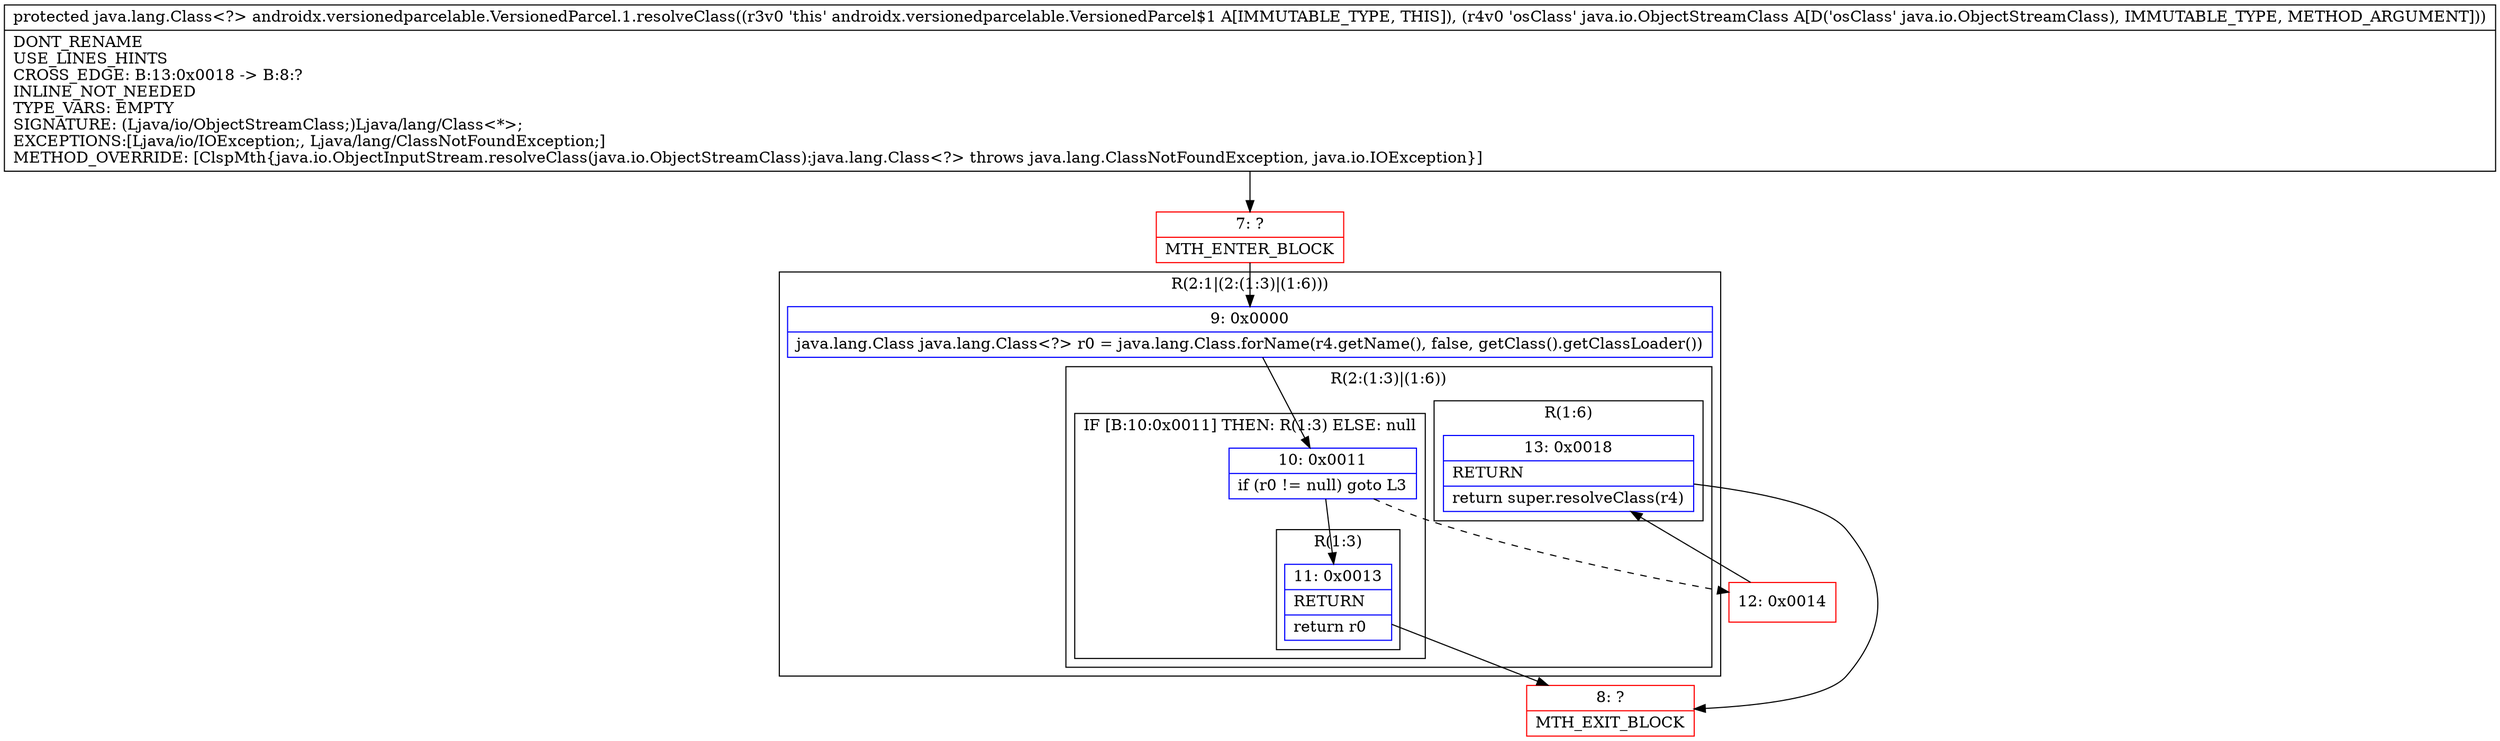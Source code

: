 digraph "CFG forandroidx.versionedparcelable.VersionedParcel.1.resolveClass(Ljava\/io\/ObjectStreamClass;)Ljava\/lang\/Class;" {
subgraph cluster_Region_1243211455 {
label = "R(2:1|(2:(1:3)|(1:6)))";
node [shape=record,color=blue];
Node_9 [shape=record,label="{9\:\ 0x0000|java.lang.Class java.lang.Class\<?\> r0 = java.lang.Class.forName(r4.getName(), false, getClass().getClassLoader())\l}"];
subgraph cluster_Region_1907195966 {
label = "R(2:(1:3)|(1:6))";
node [shape=record,color=blue];
subgraph cluster_IfRegion_1528379087 {
label = "IF [B:10:0x0011] THEN: R(1:3) ELSE: null";
node [shape=record,color=blue];
Node_10 [shape=record,label="{10\:\ 0x0011|if (r0 != null) goto L3\l}"];
subgraph cluster_Region_227684340 {
label = "R(1:3)";
node [shape=record,color=blue];
Node_11 [shape=record,label="{11\:\ 0x0013|RETURN\l|return r0\l}"];
}
}
subgraph cluster_Region_313917737 {
label = "R(1:6)";
node [shape=record,color=blue];
Node_13 [shape=record,label="{13\:\ 0x0018|RETURN\l|return super.resolveClass(r4)\l}"];
}
}
}
Node_7 [shape=record,color=red,label="{7\:\ ?|MTH_ENTER_BLOCK\l}"];
Node_8 [shape=record,color=red,label="{8\:\ ?|MTH_EXIT_BLOCK\l}"];
Node_12 [shape=record,color=red,label="{12\:\ 0x0014}"];
MethodNode[shape=record,label="{protected java.lang.Class\<?\> androidx.versionedparcelable.VersionedParcel.1.resolveClass((r3v0 'this' androidx.versionedparcelable.VersionedParcel$1 A[IMMUTABLE_TYPE, THIS]), (r4v0 'osClass' java.io.ObjectStreamClass A[D('osClass' java.io.ObjectStreamClass), IMMUTABLE_TYPE, METHOD_ARGUMENT]))  | DONT_RENAME\lUSE_LINES_HINTS\lCROSS_EDGE: B:13:0x0018 \-\> B:8:?\lINLINE_NOT_NEEDED\lTYPE_VARS: EMPTY\lSIGNATURE: (Ljava\/io\/ObjectStreamClass;)Ljava\/lang\/Class\<*\>;\lEXCEPTIONS:[Ljava\/io\/IOException;, Ljava\/lang\/ClassNotFoundException;]\lMETHOD_OVERRIDE: [ClspMth\{java.io.ObjectInputStream.resolveClass(java.io.ObjectStreamClass):java.lang.Class\<?\> throws java.lang.ClassNotFoundException, java.io.IOException\}]\l}"];
MethodNode -> Node_7;Node_9 -> Node_10;
Node_10 -> Node_11;
Node_10 -> Node_12[style=dashed];
Node_11 -> Node_8;
Node_13 -> Node_8;
Node_7 -> Node_9;
Node_12 -> Node_13;
}

